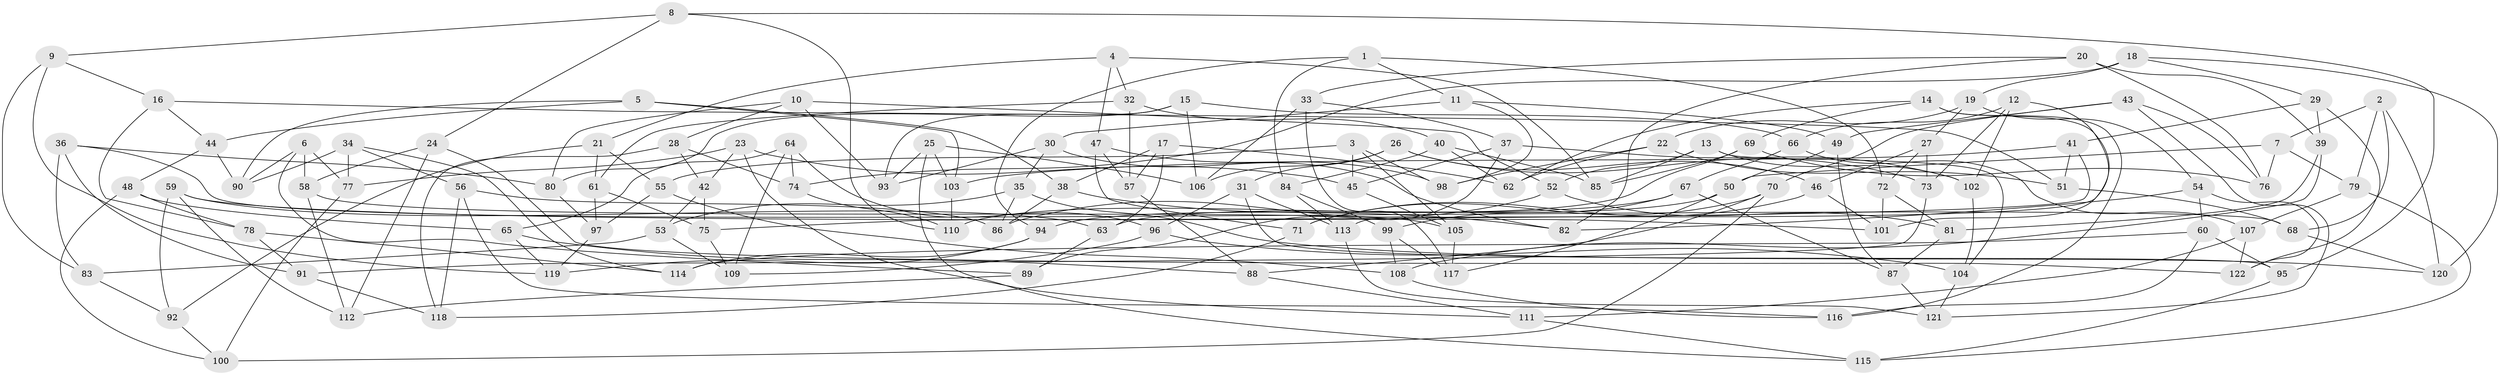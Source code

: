 // Generated by graph-tools (version 1.1) at 2025/38/03/09/25 02:38:01]
// undirected, 122 vertices, 244 edges
graph export_dot {
graph [start="1"]
  node [color=gray90,style=filled];
  1;
  2;
  3;
  4;
  5;
  6;
  7;
  8;
  9;
  10;
  11;
  12;
  13;
  14;
  15;
  16;
  17;
  18;
  19;
  20;
  21;
  22;
  23;
  24;
  25;
  26;
  27;
  28;
  29;
  30;
  31;
  32;
  33;
  34;
  35;
  36;
  37;
  38;
  39;
  40;
  41;
  42;
  43;
  44;
  45;
  46;
  47;
  48;
  49;
  50;
  51;
  52;
  53;
  54;
  55;
  56;
  57;
  58;
  59;
  60;
  61;
  62;
  63;
  64;
  65;
  66;
  67;
  68;
  69;
  70;
  71;
  72;
  73;
  74;
  75;
  76;
  77;
  78;
  79;
  80;
  81;
  82;
  83;
  84;
  85;
  86;
  87;
  88;
  89;
  90;
  91;
  92;
  93;
  94;
  95;
  96;
  97;
  98;
  99;
  100;
  101;
  102;
  103;
  104;
  105;
  106;
  107;
  108;
  109;
  110;
  111;
  112;
  113;
  114;
  115;
  116;
  117;
  118;
  119;
  120;
  121;
  122;
  1 -- 72;
  1 -- 94;
  1 -- 11;
  1 -- 84;
  2 -- 7;
  2 -- 68;
  2 -- 79;
  2 -- 120;
  3 -- 45;
  3 -- 105;
  3 -- 55;
  3 -- 98;
  4 -- 32;
  4 -- 21;
  4 -- 47;
  4 -- 85;
  5 -- 44;
  5 -- 103;
  5 -- 90;
  5 -- 38;
  6 -- 58;
  6 -- 77;
  6 -- 89;
  6 -- 90;
  7 -- 79;
  7 -- 50;
  7 -- 76;
  8 -- 24;
  8 -- 95;
  8 -- 110;
  8 -- 9;
  9 -- 119;
  9 -- 16;
  9 -- 83;
  10 -- 52;
  10 -- 80;
  10 -- 28;
  10 -- 93;
  11 -- 98;
  11 -- 30;
  11 -- 49;
  12 -- 113;
  12 -- 73;
  12 -- 102;
  12 -- 66;
  13 -- 102;
  13 -- 104;
  13 -- 85;
  13 -- 52;
  14 -- 69;
  14 -- 116;
  14 -- 62;
  14 -- 101;
  15 -- 80;
  15 -- 93;
  15 -- 106;
  15 -- 66;
  16 -- 44;
  16 -- 51;
  16 -- 78;
  17 -- 63;
  17 -- 57;
  17 -- 38;
  17 -- 62;
  18 -- 74;
  18 -- 29;
  18 -- 120;
  18 -- 19;
  19 -- 54;
  19 -- 22;
  19 -- 27;
  20 -- 76;
  20 -- 39;
  20 -- 82;
  20 -- 33;
  21 -- 61;
  21 -- 92;
  21 -- 55;
  22 -- 51;
  22 -- 62;
  22 -- 98;
  23 -- 42;
  23 -- 111;
  23 -- 45;
  23 -- 77;
  24 -- 58;
  24 -- 112;
  24 -- 122;
  25 -- 106;
  25 -- 103;
  25 -- 93;
  25 -- 115;
  26 -- 106;
  26 -- 73;
  26 -- 46;
  26 -- 31;
  27 -- 73;
  27 -- 72;
  27 -- 46;
  28 -- 42;
  28 -- 118;
  28 -- 74;
  29 -- 39;
  29 -- 122;
  29 -- 41;
  30 -- 35;
  30 -- 82;
  30 -- 93;
  31 -- 113;
  31 -- 96;
  31 -- 95;
  32 -- 57;
  32 -- 40;
  32 -- 61;
  33 -- 117;
  33 -- 106;
  33 -- 37;
  34 -- 77;
  34 -- 114;
  34 -- 56;
  34 -- 90;
  35 -- 53;
  35 -- 86;
  35 -- 120;
  36 -- 83;
  36 -- 91;
  36 -- 80;
  36 -- 68;
  37 -- 45;
  37 -- 102;
  37 -- 89;
  38 -- 86;
  38 -- 82;
  39 -- 108;
  39 -- 81;
  40 -- 85;
  40 -- 62;
  40 -- 84;
  41 -- 75;
  41 -- 103;
  41 -- 51;
  42 -- 53;
  42 -- 75;
  43 -- 76;
  43 -- 49;
  43 -- 121;
  43 -- 70;
  44 -- 90;
  44 -- 48;
  45 -- 105;
  46 -- 71;
  46 -- 101;
  47 -- 71;
  47 -- 98;
  47 -- 57;
  48 -- 100;
  48 -- 65;
  48 -- 78;
  49 -- 87;
  49 -- 50;
  50 -- 117;
  50 -- 63;
  51 -- 68;
  52 -- 86;
  52 -- 81;
  53 -- 83;
  53 -- 109;
  54 -- 82;
  54 -- 122;
  54 -- 60;
  55 -- 108;
  55 -- 97;
  56 -- 86;
  56 -- 116;
  56 -- 118;
  57 -- 88;
  58 -- 105;
  58 -- 112;
  59 -- 63;
  59 -- 92;
  59 -- 101;
  59 -- 112;
  60 -- 114;
  60 -- 95;
  60 -- 116;
  61 -- 97;
  61 -- 75;
  63 -- 89;
  64 -- 65;
  64 -- 74;
  64 -- 109;
  64 -- 96;
  65 -- 119;
  65 -- 88;
  66 -- 107;
  66 -- 67;
  67 -- 94;
  67 -- 87;
  67 -- 99;
  68 -- 120;
  69 -- 110;
  69 -- 76;
  69 -- 85;
  70 -- 71;
  70 -- 100;
  70 -- 88;
  71 -- 118;
  72 -- 101;
  72 -- 81;
  73 -- 91;
  74 -- 110;
  75 -- 109;
  77 -- 100;
  78 -- 91;
  78 -- 114;
  79 -- 115;
  79 -- 107;
  80 -- 97;
  81 -- 87;
  83 -- 92;
  84 -- 113;
  84 -- 99;
  87 -- 121;
  88 -- 111;
  89 -- 112;
  91 -- 118;
  92 -- 100;
  94 -- 119;
  94 -- 114;
  95 -- 115;
  96 -- 109;
  96 -- 104;
  97 -- 119;
  99 -- 108;
  99 -- 117;
  102 -- 104;
  103 -- 110;
  104 -- 121;
  105 -- 117;
  107 -- 122;
  107 -- 111;
  108 -- 116;
  111 -- 115;
  113 -- 121;
}
